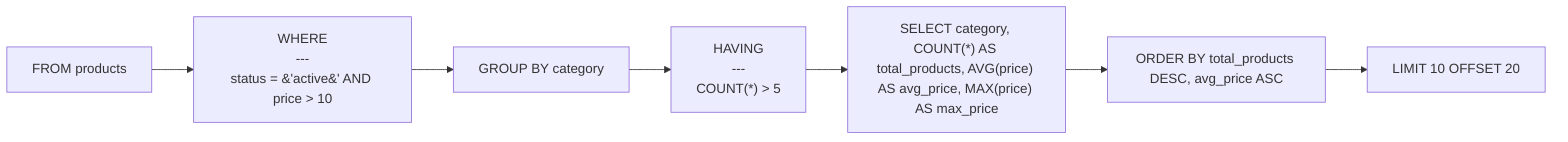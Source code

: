 flowchart LR
    node_0[FROM products]
    node_1["WHERE<br/>---<br/>status = &#39;active&#39; AND price &gt; 10"]
    node_2["GROUP BY category"]
    node_3["HAVING<br/>---<br/>COUNT(*) &gt; 5"]
    node_4["SELECT category, COUNT(*) AS total_products, AVG(price) AS avg_price, MAX(price) AS max_price"]
    node_5["ORDER BY total_products DESC, avg_price ASC"]
    node_6["LIMIT 10 OFFSET 20"]
    node_0 --> node_1
    node_1 --> node_2
    node_2 --> node_3
    node_3 --> node_4
    node_4 --> node_5
    node_5 --> node_6